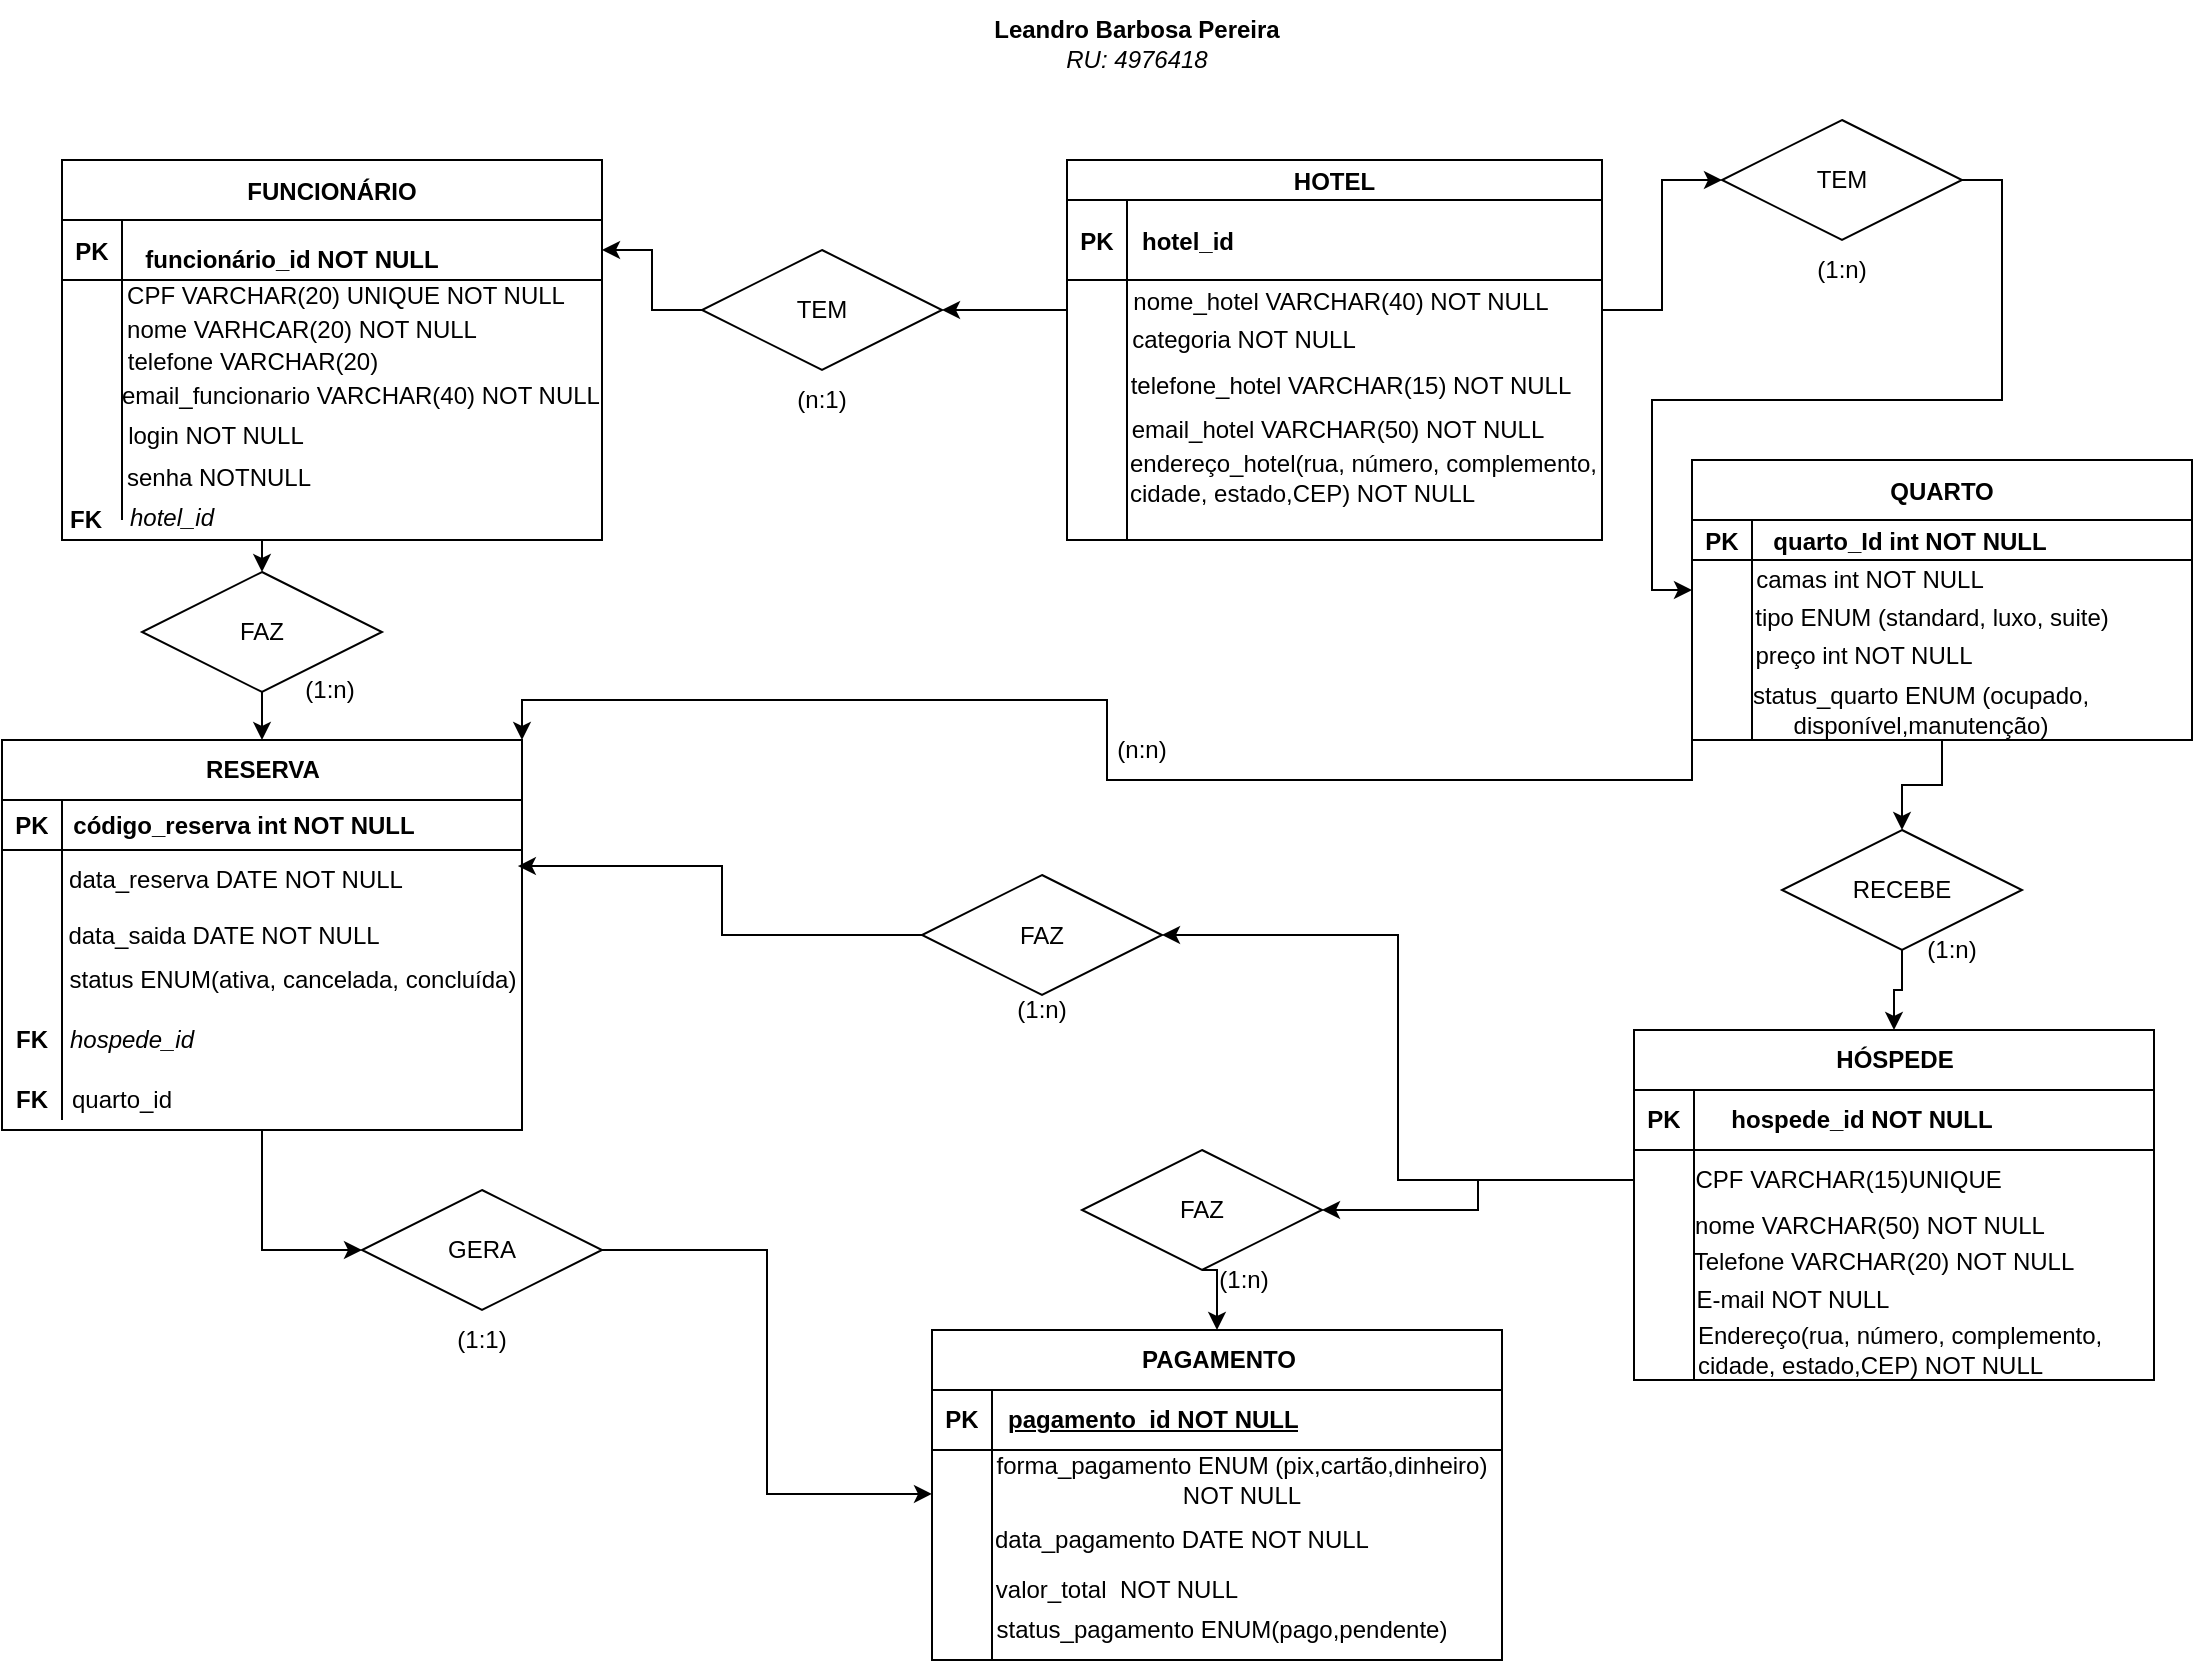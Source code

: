 <mxfile version="26.1.0">
  <diagram id="R2lEEEUBdFMjLlhIrx00" name="Page-1">
    <mxGraphModel dx="2509" dy="908" grid="1" gridSize="10" guides="1" tooltips="1" connect="1" arrows="1" fold="1" page="1" pageScale="1" pageWidth="850" pageHeight="1100" math="0" shadow="0" extFonts="Permanent Marker^https://fonts.googleapis.com/css?family=Permanent+Marker">
      <root>
        <mxCell id="0" />
        <mxCell id="1" parent="0" />
        <mxCell id="C-vyLk0tnHw3VtMMgP7b-2" value="HOTEL" style="shape=table;startSize=20;container=1;collapsible=1;childLayout=tableLayout;fixedRows=1;rowLines=0;fontStyle=1;align=center;resizeLast=1;" parent="1" vertex="1">
          <mxGeometry x="222.5" y="210" width="267.5" height="190" as="geometry" />
        </mxCell>
        <mxCell id="C-vyLk0tnHw3VtMMgP7b-3" value="" style="shape=partialRectangle;collapsible=0;dropTarget=0;pointerEvents=0;fillColor=none;points=[[0,0.5],[1,0.5]];portConstraint=eastwest;top=0;left=0;right=0;bottom=1;" parent="C-vyLk0tnHw3VtMMgP7b-2" vertex="1">
          <mxGeometry y="20" width="267.5" height="40" as="geometry" />
        </mxCell>
        <mxCell id="C-vyLk0tnHw3VtMMgP7b-4" value="PK" style="shape=partialRectangle;overflow=hidden;connectable=0;fillColor=none;top=0;left=0;bottom=0;right=0;fontStyle=1;" parent="C-vyLk0tnHw3VtMMgP7b-3" vertex="1">
          <mxGeometry width="30" height="40" as="geometry">
            <mxRectangle width="30" height="40" as="alternateBounds" />
          </mxGeometry>
        </mxCell>
        <mxCell id="C-vyLk0tnHw3VtMMgP7b-5" value="" style="shape=partialRectangle;overflow=hidden;connectable=0;fillColor=none;top=0;left=0;bottom=0;right=0;align=left;spacingLeft=6;fontStyle=5;" parent="C-vyLk0tnHw3VtMMgP7b-3" vertex="1">
          <mxGeometry x="30" width="237.5" height="40" as="geometry">
            <mxRectangle width="237.5" height="40" as="alternateBounds" />
          </mxGeometry>
        </mxCell>
        <mxCell id="C-vyLk0tnHw3VtMMgP7b-6" value="" style="shape=partialRectangle;collapsible=0;dropTarget=0;pointerEvents=0;fillColor=none;points=[[0,0.5],[1,0.5]];portConstraint=eastwest;top=0;left=0;right=0;bottom=0;" parent="C-vyLk0tnHw3VtMMgP7b-2" vertex="1">
          <mxGeometry y="60" width="267.5" height="30" as="geometry" />
        </mxCell>
        <mxCell id="C-vyLk0tnHw3VtMMgP7b-7" value="" style="shape=partialRectangle;overflow=hidden;connectable=0;fillColor=none;top=0;left=0;bottom=0;right=0;" parent="C-vyLk0tnHw3VtMMgP7b-6" vertex="1">
          <mxGeometry width="30" height="30" as="geometry">
            <mxRectangle width="30" height="30" as="alternateBounds" />
          </mxGeometry>
        </mxCell>
        <mxCell id="C-vyLk0tnHw3VtMMgP7b-8" value="" style="shape=partialRectangle;overflow=hidden;connectable=0;fillColor=none;top=0;left=0;bottom=0;right=0;align=left;spacingLeft=6;" parent="C-vyLk0tnHw3VtMMgP7b-6" vertex="1">
          <mxGeometry x="30" width="237.5" height="30" as="geometry">
            <mxRectangle width="237.5" height="30" as="alternateBounds" />
          </mxGeometry>
        </mxCell>
        <mxCell id="C-vyLk0tnHw3VtMMgP7b-9" value="" style="shape=partialRectangle;collapsible=0;dropTarget=0;pointerEvents=0;fillColor=none;points=[[0,0.5],[1,0.5]];portConstraint=eastwest;top=0;left=0;right=0;bottom=0;" parent="C-vyLk0tnHw3VtMMgP7b-2" vertex="1">
          <mxGeometry y="90" width="267.5" height="100" as="geometry" />
        </mxCell>
        <mxCell id="C-vyLk0tnHw3VtMMgP7b-10" value="" style="shape=partialRectangle;overflow=hidden;connectable=0;fillColor=none;top=0;left=0;bottom=0;right=0;" parent="C-vyLk0tnHw3VtMMgP7b-9" vertex="1">
          <mxGeometry width="30" height="100" as="geometry">
            <mxRectangle width="30" height="100" as="alternateBounds" />
          </mxGeometry>
        </mxCell>
        <mxCell id="C-vyLk0tnHw3VtMMgP7b-11" value="" style="shape=partialRectangle;overflow=hidden;connectable=0;fillColor=none;top=0;left=0;bottom=0;right=0;align=left;spacingLeft=6;" parent="C-vyLk0tnHw3VtMMgP7b-9" vertex="1">
          <mxGeometry x="30" width="237.5" height="100" as="geometry">
            <mxRectangle width="237.5" height="100" as="alternateBounds" />
          </mxGeometry>
        </mxCell>
        <mxCell id="K_xDLUjDOKA_Owfu2gJ1-119" style="edgeStyle=orthogonalEdgeStyle;rounded=0;orthogonalLoop=1;jettySize=auto;html=1;exitX=0.5;exitY=1;exitDx=0;exitDy=0;entryX=0.5;entryY=0;entryDx=0;entryDy=0;" edge="1" parent="1" source="C-vyLk0tnHw3VtMMgP7b-13" target="K_xDLUjDOKA_Owfu2gJ1-40">
          <mxGeometry relative="1" as="geometry" />
        </mxCell>
        <mxCell id="K_xDLUjDOKA_Owfu2gJ1-123" style="edgeStyle=orthogonalEdgeStyle;rounded=0;orthogonalLoop=1;jettySize=auto;html=1;exitX=0;exitY=1;exitDx=0;exitDy=0;entryX=1;entryY=0;entryDx=0;entryDy=0;" edge="1" parent="1" source="C-vyLk0tnHw3VtMMgP7b-13" target="K_xDLUjDOKA_Owfu2gJ1-4">
          <mxGeometry relative="1" as="geometry" />
        </mxCell>
        <mxCell id="C-vyLk0tnHw3VtMMgP7b-13" value="QUARTO" style="shape=table;startSize=30;container=1;collapsible=1;childLayout=tableLayout;fixedRows=1;rowLines=0;fontStyle=1;align=center;resizeLast=1;" parent="1" vertex="1">
          <mxGeometry x="535" y="360" width="250" height="140" as="geometry" />
        </mxCell>
        <mxCell id="C-vyLk0tnHw3VtMMgP7b-14" value="" style="shape=partialRectangle;collapsible=0;dropTarget=0;pointerEvents=0;fillColor=none;points=[[0,0.5],[1,0.5]];portConstraint=eastwest;top=0;left=0;right=0;bottom=1;" parent="C-vyLk0tnHw3VtMMgP7b-13" vertex="1">
          <mxGeometry y="30" width="250" height="20" as="geometry" />
        </mxCell>
        <mxCell id="C-vyLk0tnHw3VtMMgP7b-15" value="PK" style="shape=partialRectangle;overflow=hidden;connectable=0;fillColor=none;top=0;left=0;bottom=0;right=0;fontStyle=1;" parent="C-vyLk0tnHw3VtMMgP7b-14" vertex="1">
          <mxGeometry width="30.0" height="20" as="geometry">
            <mxRectangle width="30.0" height="20" as="alternateBounds" />
          </mxGeometry>
        </mxCell>
        <mxCell id="C-vyLk0tnHw3VtMMgP7b-16" value="" style="shape=partialRectangle;overflow=hidden;connectable=0;fillColor=none;top=0;left=0;bottom=0;right=0;align=left;spacingLeft=6;fontStyle=5;" parent="C-vyLk0tnHw3VtMMgP7b-14" vertex="1">
          <mxGeometry x="30.0" width="220.0" height="20" as="geometry">
            <mxRectangle width="220.0" height="20" as="alternateBounds" />
          </mxGeometry>
        </mxCell>
        <mxCell id="C-vyLk0tnHw3VtMMgP7b-17" value="" style="shape=partialRectangle;collapsible=0;dropTarget=0;pointerEvents=0;fillColor=none;points=[[0,0.5],[1,0.5]];portConstraint=eastwest;top=0;left=0;right=0;bottom=0;" parent="C-vyLk0tnHw3VtMMgP7b-13" vertex="1">
          <mxGeometry y="50" width="250" height="30" as="geometry" />
        </mxCell>
        <mxCell id="C-vyLk0tnHw3VtMMgP7b-18" value="" style="shape=partialRectangle;overflow=hidden;connectable=0;fillColor=none;top=0;left=0;bottom=0;right=0;" parent="C-vyLk0tnHw3VtMMgP7b-17" vertex="1">
          <mxGeometry width="30.0" height="30" as="geometry">
            <mxRectangle width="30.0" height="30" as="alternateBounds" />
          </mxGeometry>
        </mxCell>
        <mxCell id="C-vyLk0tnHw3VtMMgP7b-19" value="" style="shape=partialRectangle;overflow=hidden;connectable=0;fillColor=none;top=0;left=0;bottom=0;right=0;align=left;spacingLeft=6;" parent="C-vyLk0tnHw3VtMMgP7b-17" vertex="1">
          <mxGeometry x="30.0" width="220.0" height="30" as="geometry">
            <mxRectangle width="220.0" height="30" as="alternateBounds" />
          </mxGeometry>
        </mxCell>
        <mxCell id="C-vyLk0tnHw3VtMMgP7b-20" value="" style="shape=partialRectangle;collapsible=0;dropTarget=0;pointerEvents=0;fillColor=none;points=[[0,0.5],[1,0.5]];portConstraint=eastwest;top=0;left=0;right=0;bottom=0;" parent="C-vyLk0tnHw3VtMMgP7b-13" vertex="1">
          <mxGeometry y="80" width="250" height="60" as="geometry" />
        </mxCell>
        <mxCell id="C-vyLk0tnHw3VtMMgP7b-21" value="" style="shape=partialRectangle;overflow=hidden;connectable=0;fillColor=none;top=0;left=0;bottom=0;right=0;" parent="C-vyLk0tnHw3VtMMgP7b-20" vertex="1">
          <mxGeometry width="30.0" height="60" as="geometry">
            <mxRectangle width="30.0" height="60" as="alternateBounds" />
          </mxGeometry>
        </mxCell>
        <mxCell id="C-vyLk0tnHw3VtMMgP7b-22" value="" style="shape=partialRectangle;overflow=hidden;connectable=0;fillColor=none;top=0;left=0;bottom=0;right=0;align=left;spacingLeft=6;" parent="C-vyLk0tnHw3VtMMgP7b-20" vertex="1">
          <mxGeometry x="30.0" width="220.0" height="60" as="geometry">
            <mxRectangle width="220.0" height="60" as="alternateBounds" />
          </mxGeometry>
        </mxCell>
        <mxCell id="K_xDLUjDOKA_Owfu2gJ1-19" style="edgeStyle=orthogonalEdgeStyle;rounded=0;orthogonalLoop=1;jettySize=auto;html=1;exitX=0.5;exitY=1;exitDx=0;exitDy=0;entryX=0.5;entryY=0;entryDx=0;entryDy=0;" edge="1" parent="1" source="K_xDLUjDOKA_Owfu2gJ1-21" target="K_xDLUjDOKA_Owfu2gJ1-4">
          <mxGeometry relative="1" as="geometry" />
        </mxCell>
        <mxCell id="C-vyLk0tnHw3VtMMgP7b-23" value="FUNCIONÁRIO" style="shape=table;startSize=30;container=1;collapsible=1;childLayout=tableLayout;fixedRows=1;rowLines=0;fontStyle=1;align=center;resizeLast=1;" parent="1" vertex="1">
          <mxGeometry x="-280" y="210" width="270" height="190" as="geometry" />
        </mxCell>
        <mxCell id="C-vyLk0tnHw3VtMMgP7b-24" value="" style="shape=partialRectangle;collapsible=0;dropTarget=0;pointerEvents=0;fillColor=none;points=[[0,0.5],[1,0.5]];portConstraint=eastwest;top=0;left=0;right=0;bottom=1;" parent="C-vyLk0tnHw3VtMMgP7b-23" vertex="1">
          <mxGeometry y="30" width="270" height="30" as="geometry" />
        </mxCell>
        <mxCell id="C-vyLk0tnHw3VtMMgP7b-25" value="PK" style="shape=partialRectangle;overflow=hidden;connectable=0;fillColor=none;top=0;left=0;bottom=0;right=0;fontStyle=1;" parent="C-vyLk0tnHw3VtMMgP7b-24" vertex="1">
          <mxGeometry width="30" height="30" as="geometry">
            <mxRectangle width="30" height="30" as="alternateBounds" />
          </mxGeometry>
        </mxCell>
        <mxCell id="C-vyLk0tnHw3VtMMgP7b-26" value="" style="shape=partialRectangle;overflow=hidden;connectable=0;fillColor=none;top=0;left=0;bottom=0;right=0;align=left;spacingLeft=6;fontStyle=5;" parent="C-vyLk0tnHw3VtMMgP7b-24" vertex="1">
          <mxGeometry x="30" width="240" height="30" as="geometry">
            <mxRectangle width="240" height="30" as="alternateBounds" />
          </mxGeometry>
        </mxCell>
        <mxCell id="C-vyLk0tnHw3VtMMgP7b-27" value="" style="shape=partialRectangle;collapsible=0;dropTarget=0;pointerEvents=0;fillColor=none;points=[[0,0.5],[1,0.5]];portConstraint=eastwest;top=0;left=0;right=0;bottom=0;" parent="C-vyLk0tnHw3VtMMgP7b-23" vertex="1">
          <mxGeometry y="60" width="270" height="120" as="geometry" />
        </mxCell>
        <mxCell id="C-vyLk0tnHw3VtMMgP7b-28" value="" style="shape=partialRectangle;overflow=hidden;connectable=0;fillColor=none;top=0;left=0;bottom=0;right=0;" parent="C-vyLk0tnHw3VtMMgP7b-27" vertex="1">
          <mxGeometry width="30" height="120" as="geometry">
            <mxRectangle width="30" height="120" as="alternateBounds" />
          </mxGeometry>
        </mxCell>
        <mxCell id="C-vyLk0tnHw3VtMMgP7b-29" value="" style="shape=partialRectangle;overflow=hidden;connectable=0;fillColor=none;top=0;left=0;bottom=0;right=0;align=left;spacingLeft=6;" parent="C-vyLk0tnHw3VtMMgP7b-27" vertex="1">
          <mxGeometry x="30" width="240" height="120" as="geometry">
            <mxRectangle width="240" height="120" as="alternateBounds" />
          </mxGeometry>
        </mxCell>
        <mxCell id="K_xDLUjDOKA_Owfu2gJ1-3" value="&lt;div&gt;&lt;/div&gt;" style="text;strokeColor=none;fillColor=none;html=1;fontSize=24;fontStyle=1;verticalAlign=middle;align=center;" vertex="1" parent="1">
          <mxGeometry x="-145" y="320" width="100" height="40" as="geometry" />
        </mxCell>
        <mxCell id="K_xDLUjDOKA_Owfu2gJ1-104" style="edgeStyle=orthogonalEdgeStyle;rounded=0;orthogonalLoop=1;jettySize=auto;html=1;exitX=0.5;exitY=1;exitDx=0;exitDy=0;entryX=0;entryY=0.5;entryDx=0;entryDy=0;" edge="1" parent="1" source="K_xDLUjDOKA_Owfu2gJ1-4" target="K_xDLUjDOKA_Owfu2gJ1-59">
          <mxGeometry relative="1" as="geometry" />
        </mxCell>
        <mxCell id="K_xDLUjDOKA_Owfu2gJ1-4" value="RESERVA" style="shape=table;startSize=30;container=1;collapsible=1;childLayout=tableLayout;fixedRows=1;rowLines=0;fontStyle=1;align=center;resizeLast=1;html=1;" vertex="1" parent="1">
          <mxGeometry x="-310" y="500" width="260" height="195" as="geometry">
            <mxRectangle x="-295" y="470" width="100" height="30" as="alternateBounds" />
          </mxGeometry>
        </mxCell>
        <mxCell id="K_xDLUjDOKA_Owfu2gJ1-5" value="" style="shape=tableRow;horizontal=0;startSize=0;swimlaneHead=0;swimlaneBody=0;fillColor=none;collapsible=0;dropTarget=0;points=[[0,0.5],[1,0.5]];portConstraint=eastwest;top=0;left=0;right=0;bottom=1;" vertex="1" parent="K_xDLUjDOKA_Owfu2gJ1-4">
          <mxGeometry y="30" width="260" height="25" as="geometry" />
        </mxCell>
        <mxCell id="K_xDLUjDOKA_Owfu2gJ1-6" value="PK" style="shape=partialRectangle;connectable=0;fillColor=none;top=0;left=0;bottom=0;right=0;fontStyle=1;overflow=hidden;whiteSpace=wrap;html=1;" vertex="1" parent="K_xDLUjDOKA_Owfu2gJ1-5">
          <mxGeometry width="30" height="25" as="geometry">
            <mxRectangle width="30" height="25" as="alternateBounds" />
          </mxGeometry>
        </mxCell>
        <mxCell id="K_xDLUjDOKA_Owfu2gJ1-7" value="" style="shape=partialRectangle;connectable=0;fillColor=none;top=0;left=0;bottom=0;right=0;align=left;spacingLeft=6;fontStyle=5;overflow=hidden;whiteSpace=wrap;html=1;" vertex="1" parent="K_xDLUjDOKA_Owfu2gJ1-5">
          <mxGeometry x="30" width="230" height="25" as="geometry">
            <mxRectangle width="230" height="25" as="alternateBounds" />
          </mxGeometry>
        </mxCell>
        <mxCell id="K_xDLUjDOKA_Owfu2gJ1-8" value="" style="shape=tableRow;horizontal=0;startSize=0;swimlaneHead=0;swimlaneBody=0;fillColor=none;collapsible=0;dropTarget=0;points=[[0,0.5],[1,0.5]];portConstraint=eastwest;top=0;left=0;right=0;bottom=0;" vertex="1" parent="K_xDLUjDOKA_Owfu2gJ1-4">
          <mxGeometry y="55" width="260" height="30" as="geometry" />
        </mxCell>
        <mxCell id="K_xDLUjDOKA_Owfu2gJ1-9" value="" style="shape=partialRectangle;connectable=0;fillColor=none;top=0;left=0;bottom=0;right=0;editable=1;overflow=hidden;whiteSpace=wrap;html=1;" vertex="1" parent="K_xDLUjDOKA_Owfu2gJ1-8">
          <mxGeometry width="30" height="30" as="geometry">
            <mxRectangle width="30" height="30" as="alternateBounds" />
          </mxGeometry>
        </mxCell>
        <mxCell id="K_xDLUjDOKA_Owfu2gJ1-10" value="" style="shape=partialRectangle;connectable=0;fillColor=none;top=0;left=0;bottom=0;right=0;align=left;spacingLeft=6;overflow=hidden;whiteSpace=wrap;html=1;" vertex="1" parent="K_xDLUjDOKA_Owfu2gJ1-8">
          <mxGeometry x="30" width="230" height="30" as="geometry">
            <mxRectangle width="230" height="30" as="alternateBounds" />
          </mxGeometry>
        </mxCell>
        <mxCell id="K_xDLUjDOKA_Owfu2gJ1-11" value="" style="shape=tableRow;horizontal=0;startSize=0;swimlaneHead=0;swimlaneBody=0;fillColor=none;collapsible=0;dropTarget=0;points=[[0,0.5],[1,0.5]];portConstraint=eastwest;top=0;left=0;right=0;bottom=0;" vertex="1" parent="K_xDLUjDOKA_Owfu2gJ1-4">
          <mxGeometry y="85" width="260" height="30" as="geometry" />
        </mxCell>
        <mxCell id="K_xDLUjDOKA_Owfu2gJ1-12" value="" style="shape=partialRectangle;connectable=0;fillColor=none;top=0;left=0;bottom=0;right=0;editable=1;overflow=hidden;whiteSpace=wrap;html=1;" vertex="1" parent="K_xDLUjDOKA_Owfu2gJ1-11">
          <mxGeometry width="30" height="30" as="geometry">
            <mxRectangle width="30" height="30" as="alternateBounds" />
          </mxGeometry>
        </mxCell>
        <mxCell id="K_xDLUjDOKA_Owfu2gJ1-13" value="" style="shape=partialRectangle;connectable=0;fillColor=none;top=0;left=0;bottom=0;right=0;align=left;spacingLeft=6;overflow=hidden;whiteSpace=wrap;html=1;" vertex="1" parent="K_xDLUjDOKA_Owfu2gJ1-11">
          <mxGeometry x="30" width="230" height="30" as="geometry">
            <mxRectangle width="230" height="30" as="alternateBounds" />
          </mxGeometry>
        </mxCell>
        <mxCell id="K_xDLUjDOKA_Owfu2gJ1-14" value="" style="shape=tableRow;horizontal=0;startSize=0;swimlaneHead=0;swimlaneBody=0;fillColor=none;collapsible=0;dropTarget=0;points=[[0,0.5],[1,0.5]];portConstraint=eastwest;top=0;left=0;right=0;bottom=0;" vertex="1" parent="K_xDLUjDOKA_Owfu2gJ1-4">
          <mxGeometry y="115" width="260" height="55" as="geometry" />
        </mxCell>
        <mxCell id="K_xDLUjDOKA_Owfu2gJ1-15" value="" style="shape=partialRectangle;connectable=0;fillColor=none;top=0;left=0;bottom=0;right=0;editable=1;overflow=hidden;whiteSpace=wrap;html=1;" vertex="1" parent="K_xDLUjDOKA_Owfu2gJ1-14">
          <mxGeometry width="30" height="55" as="geometry">
            <mxRectangle width="30" height="55" as="alternateBounds" />
          </mxGeometry>
        </mxCell>
        <mxCell id="K_xDLUjDOKA_Owfu2gJ1-16" value="" style="shape=partialRectangle;connectable=0;fillColor=none;top=0;left=0;bottom=0;right=0;align=left;spacingLeft=6;overflow=hidden;whiteSpace=wrap;html=1;" vertex="1" parent="K_xDLUjDOKA_Owfu2gJ1-14">
          <mxGeometry x="30" width="230" height="55" as="geometry">
            <mxRectangle width="230" height="55" as="alternateBounds" />
          </mxGeometry>
        </mxCell>
        <mxCell id="K_xDLUjDOKA_Owfu2gJ1-95" value="" style="shape=tableRow;horizontal=0;startSize=0;swimlaneHead=0;swimlaneBody=0;fillColor=none;collapsible=0;dropTarget=0;points=[[0,0.5],[1,0.5]];portConstraint=eastwest;top=0;left=0;right=0;bottom=0;" vertex="1" parent="K_xDLUjDOKA_Owfu2gJ1-4">
          <mxGeometry y="170" width="260" height="20" as="geometry" />
        </mxCell>
        <mxCell id="K_xDLUjDOKA_Owfu2gJ1-96" value="&lt;b&gt;FK&lt;/b&gt;" style="shape=partialRectangle;connectable=0;fillColor=none;top=0;left=0;bottom=0;right=0;fontStyle=0;overflow=hidden;whiteSpace=wrap;html=1;" vertex="1" parent="K_xDLUjDOKA_Owfu2gJ1-95">
          <mxGeometry width="30" height="20" as="geometry">
            <mxRectangle width="30" height="20" as="alternateBounds" />
          </mxGeometry>
        </mxCell>
        <mxCell id="K_xDLUjDOKA_Owfu2gJ1-97" value="" style="shape=partialRectangle;connectable=0;fillColor=none;top=0;left=0;bottom=0;right=0;align=left;spacingLeft=6;fontStyle=2;overflow=hidden;whiteSpace=wrap;html=1;" vertex="1" parent="K_xDLUjDOKA_Owfu2gJ1-95">
          <mxGeometry x="30" width="230" height="20" as="geometry">
            <mxRectangle width="230" height="20" as="alternateBounds" />
          </mxGeometry>
        </mxCell>
        <mxCell id="K_xDLUjDOKA_Owfu2gJ1-114" style="edgeStyle=orthogonalEdgeStyle;rounded=0;orthogonalLoop=1;jettySize=auto;html=1;exitX=0;exitY=0.5;exitDx=0;exitDy=0;entryX=1;entryY=0.5;entryDx=0;entryDy=0;" edge="1" parent="1" source="K_xDLUjDOKA_Owfu2gJ1-18" target="C-vyLk0tnHw3VtMMgP7b-24">
          <mxGeometry relative="1" as="geometry" />
        </mxCell>
        <mxCell id="K_xDLUjDOKA_Owfu2gJ1-18" value="TEM" style="shape=rhombus;perimeter=rhombusPerimeter;whiteSpace=wrap;html=1;align=center;" vertex="1" parent="1">
          <mxGeometry x="40" y="255" width="120" height="60" as="geometry" />
        </mxCell>
        <mxCell id="K_xDLUjDOKA_Owfu2gJ1-22" value="" style="edgeStyle=orthogonalEdgeStyle;rounded=0;orthogonalLoop=1;jettySize=auto;html=1;exitX=0.5;exitY=1;exitDx=0;exitDy=0;entryX=0.5;entryY=0;entryDx=0;entryDy=0;" edge="1" parent="1" source="C-vyLk0tnHw3VtMMgP7b-23" target="K_xDLUjDOKA_Owfu2gJ1-21">
          <mxGeometry relative="1" as="geometry">
            <mxPoint x="-165" y="230" as="sourcePoint" />
            <mxPoint x="-95" y="350" as="targetPoint" />
          </mxGeometry>
        </mxCell>
        <mxCell id="K_xDLUjDOKA_Owfu2gJ1-21" value="FAZ" style="shape=rhombus;perimeter=rhombusPerimeter;whiteSpace=wrap;html=1;align=center;" vertex="1" parent="1">
          <mxGeometry x="-240" y="416" width="120" height="60" as="geometry" />
        </mxCell>
        <mxCell id="K_xDLUjDOKA_Owfu2gJ1-112" style="edgeStyle=orthogonalEdgeStyle;rounded=0;orthogonalLoop=1;jettySize=auto;html=1;exitX=1;exitY=0.5;exitDx=0;exitDy=0;entryX=0;entryY=0.5;entryDx=0;entryDy=0;" edge="1" parent="1" source="K_xDLUjDOKA_Owfu2gJ1-24" target="C-vyLk0tnHw3VtMMgP7b-17">
          <mxGeometry relative="1" as="geometry" />
        </mxCell>
        <mxCell id="K_xDLUjDOKA_Owfu2gJ1-24" value="TEM" style="shape=rhombus;perimeter=rhombusPerimeter;whiteSpace=wrap;html=1;align=center;" vertex="1" parent="1">
          <mxGeometry x="550" y="190" width="120" height="60" as="geometry" />
        </mxCell>
        <mxCell id="K_xDLUjDOKA_Owfu2gJ1-25" value="HÓSPEDE" style="shape=table;startSize=30;container=1;collapsible=1;childLayout=tableLayout;fixedRows=1;rowLines=0;fontStyle=1;align=center;resizeLast=1;html=1;" vertex="1" parent="1">
          <mxGeometry x="506" y="645" width="260" height="175" as="geometry" />
        </mxCell>
        <mxCell id="K_xDLUjDOKA_Owfu2gJ1-26" value="" style="shape=tableRow;horizontal=0;startSize=0;swimlaneHead=0;swimlaneBody=0;fillColor=none;collapsible=0;dropTarget=0;points=[[0,0.5],[1,0.5]];portConstraint=eastwest;top=0;left=0;right=0;bottom=1;" vertex="1" parent="K_xDLUjDOKA_Owfu2gJ1-25">
          <mxGeometry y="30" width="260" height="30" as="geometry" />
        </mxCell>
        <mxCell id="K_xDLUjDOKA_Owfu2gJ1-27" value="PK" style="shape=partialRectangle;connectable=0;fillColor=none;top=0;left=0;bottom=0;right=0;fontStyle=1;overflow=hidden;whiteSpace=wrap;html=1;" vertex="1" parent="K_xDLUjDOKA_Owfu2gJ1-26">
          <mxGeometry width="30" height="30" as="geometry">
            <mxRectangle width="30" height="30" as="alternateBounds" />
          </mxGeometry>
        </mxCell>
        <mxCell id="K_xDLUjDOKA_Owfu2gJ1-28" value="" style="shape=partialRectangle;connectable=0;fillColor=none;top=0;left=0;bottom=0;right=0;align=left;spacingLeft=6;fontStyle=5;overflow=hidden;whiteSpace=wrap;html=1;" vertex="1" parent="K_xDLUjDOKA_Owfu2gJ1-26">
          <mxGeometry x="30" width="230" height="30" as="geometry">
            <mxRectangle width="230" height="30" as="alternateBounds" />
          </mxGeometry>
        </mxCell>
        <mxCell id="K_xDLUjDOKA_Owfu2gJ1-29" value="" style="shape=tableRow;horizontal=0;startSize=0;swimlaneHead=0;swimlaneBody=0;fillColor=none;collapsible=0;dropTarget=0;points=[[0,0.5],[1,0.5]];portConstraint=eastwest;top=0;left=0;right=0;bottom=0;" vertex="1" parent="K_xDLUjDOKA_Owfu2gJ1-25">
          <mxGeometry y="60" width="260" height="30" as="geometry" />
        </mxCell>
        <mxCell id="K_xDLUjDOKA_Owfu2gJ1-30" value="" style="shape=partialRectangle;connectable=0;fillColor=none;top=0;left=0;bottom=0;right=0;editable=1;overflow=hidden;whiteSpace=wrap;html=1;" vertex="1" parent="K_xDLUjDOKA_Owfu2gJ1-29">
          <mxGeometry width="30" height="30" as="geometry">
            <mxRectangle width="30" height="30" as="alternateBounds" />
          </mxGeometry>
        </mxCell>
        <mxCell id="K_xDLUjDOKA_Owfu2gJ1-31" value="" style="shape=partialRectangle;connectable=0;fillColor=none;top=0;left=0;bottom=0;right=0;align=left;spacingLeft=6;overflow=hidden;whiteSpace=wrap;html=1;" vertex="1" parent="K_xDLUjDOKA_Owfu2gJ1-29">
          <mxGeometry x="30" width="230" height="30" as="geometry">
            <mxRectangle width="230" height="30" as="alternateBounds" />
          </mxGeometry>
        </mxCell>
        <mxCell id="K_xDLUjDOKA_Owfu2gJ1-32" value="" style="shape=tableRow;horizontal=0;startSize=0;swimlaneHead=0;swimlaneBody=0;fillColor=none;collapsible=0;dropTarget=0;points=[[0,0.5],[1,0.5]];portConstraint=eastwest;top=0;left=0;right=0;bottom=0;" vertex="1" parent="K_xDLUjDOKA_Owfu2gJ1-25">
          <mxGeometry y="90" width="260" height="30" as="geometry" />
        </mxCell>
        <mxCell id="K_xDLUjDOKA_Owfu2gJ1-33" value="" style="shape=partialRectangle;connectable=0;fillColor=none;top=0;left=0;bottom=0;right=0;editable=1;overflow=hidden;whiteSpace=wrap;html=1;" vertex="1" parent="K_xDLUjDOKA_Owfu2gJ1-32">
          <mxGeometry width="30" height="30" as="geometry">
            <mxRectangle width="30" height="30" as="alternateBounds" />
          </mxGeometry>
        </mxCell>
        <mxCell id="K_xDLUjDOKA_Owfu2gJ1-34" value="" style="shape=partialRectangle;connectable=0;fillColor=none;top=0;left=0;bottom=0;right=0;align=left;spacingLeft=6;overflow=hidden;whiteSpace=wrap;html=1;" vertex="1" parent="K_xDLUjDOKA_Owfu2gJ1-32">
          <mxGeometry x="30" width="230" height="30" as="geometry">
            <mxRectangle width="230" height="30" as="alternateBounds" />
          </mxGeometry>
        </mxCell>
        <mxCell id="K_xDLUjDOKA_Owfu2gJ1-35" value="" style="shape=tableRow;horizontal=0;startSize=0;swimlaneHead=0;swimlaneBody=0;fillColor=none;collapsible=0;dropTarget=0;points=[[0,0.5],[1,0.5]];portConstraint=eastwest;top=0;left=0;right=0;bottom=0;" vertex="1" parent="K_xDLUjDOKA_Owfu2gJ1-25">
          <mxGeometry y="120" width="260" height="55" as="geometry" />
        </mxCell>
        <mxCell id="K_xDLUjDOKA_Owfu2gJ1-36" value="" style="shape=partialRectangle;connectable=0;fillColor=none;top=0;left=0;bottom=0;right=0;editable=1;overflow=hidden;whiteSpace=wrap;html=1;" vertex="1" parent="K_xDLUjDOKA_Owfu2gJ1-35">
          <mxGeometry width="30" height="55" as="geometry">
            <mxRectangle width="30" height="55" as="alternateBounds" />
          </mxGeometry>
        </mxCell>
        <mxCell id="K_xDLUjDOKA_Owfu2gJ1-37" value="" style="shape=partialRectangle;connectable=0;fillColor=none;top=0;left=0;bottom=0;right=0;align=left;spacingLeft=6;overflow=hidden;whiteSpace=wrap;html=1;" vertex="1" parent="K_xDLUjDOKA_Owfu2gJ1-35">
          <mxGeometry x="30" width="230" height="55" as="geometry">
            <mxRectangle width="230" height="55" as="alternateBounds" />
          </mxGeometry>
        </mxCell>
        <mxCell id="K_xDLUjDOKA_Owfu2gJ1-118" style="edgeStyle=orthogonalEdgeStyle;rounded=0;orthogonalLoop=1;jettySize=auto;html=1;exitX=0.5;exitY=1;exitDx=0;exitDy=0;entryX=0.5;entryY=0;entryDx=0;entryDy=0;" edge="1" parent="1" source="K_xDLUjDOKA_Owfu2gJ1-40" target="K_xDLUjDOKA_Owfu2gJ1-25">
          <mxGeometry relative="1" as="geometry" />
        </mxCell>
        <mxCell id="K_xDLUjDOKA_Owfu2gJ1-40" value="RECEBE" style="shape=rhombus;perimeter=rhombusPerimeter;whiteSpace=wrap;html=1;align=center;" vertex="1" parent="1">
          <mxGeometry x="580" y="545" width="120" height="60" as="geometry" />
        </mxCell>
        <mxCell id="K_xDLUjDOKA_Owfu2gJ1-41" value="PAGAMENTO" style="shape=table;startSize=30;container=1;collapsible=1;childLayout=tableLayout;fixedRows=1;rowLines=0;fontStyle=1;align=center;resizeLast=1;html=1;" vertex="1" parent="1">
          <mxGeometry x="155" y="795" width="285" height="165.0" as="geometry" />
        </mxCell>
        <mxCell id="K_xDLUjDOKA_Owfu2gJ1-42" value="" style="shape=tableRow;horizontal=0;startSize=0;swimlaneHead=0;swimlaneBody=0;fillColor=none;collapsible=0;dropTarget=0;points=[[0,0.5],[1,0.5]];portConstraint=eastwest;top=0;left=0;right=0;bottom=1;" vertex="1" parent="K_xDLUjDOKA_Owfu2gJ1-41">
          <mxGeometry y="30" width="285" height="30" as="geometry" />
        </mxCell>
        <mxCell id="K_xDLUjDOKA_Owfu2gJ1-43" value="PK" style="shape=partialRectangle;connectable=0;fillColor=none;top=0;left=0;bottom=0;right=0;fontStyle=1;overflow=hidden;whiteSpace=wrap;html=1;" vertex="1" parent="K_xDLUjDOKA_Owfu2gJ1-42">
          <mxGeometry width="30" height="30" as="geometry">
            <mxRectangle width="30" height="30" as="alternateBounds" />
          </mxGeometry>
        </mxCell>
        <mxCell id="K_xDLUjDOKA_Owfu2gJ1-44" value="pagamento_id NOT NULL" style="shape=partialRectangle;connectable=0;fillColor=none;top=0;left=0;bottom=0;right=0;align=left;spacingLeft=6;fontStyle=5;overflow=hidden;whiteSpace=wrap;html=1;" vertex="1" parent="K_xDLUjDOKA_Owfu2gJ1-42">
          <mxGeometry x="30" width="255" height="30" as="geometry">
            <mxRectangle width="255" height="30" as="alternateBounds" />
          </mxGeometry>
        </mxCell>
        <mxCell id="K_xDLUjDOKA_Owfu2gJ1-45" value="" style="shape=tableRow;horizontal=0;startSize=0;swimlaneHead=0;swimlaneBody=0;fillColor=none;collapsible=0;dropTarget=0;points=[[0,0.5],[1,0.5]];portConstraint=eastwest;top=0;left=0;right=0;bottom=0;" vertex="1" parent="K_xDLUjDOKA_Owfu2gJ1-41">
          <mxGeometry y="60" width="285" height="30" as="geometry" />
        </mxCell>
        <mxCell id="K_xDLUjDOKA_Owfu2gJ1-46" value="" style="shape=partialRectangle;connectable=0;fillColor=none;top=0;left=0;bottom=0;right=0;editable=1;overflow=hidden;whiteSpace=wrap;html=1;" vertex="1" parent="K_xDLUjDOKA_Owfu2gJ1-45">
          <mxGeometry width="30" height="30" as="geometry">
            <mxRectangle width="30" height="30" as="alternateBounds" />
          </mxGeometry>
        </mxCell>
        <mxCell id="K_xDLUjDOKA_Owfu2gJ1-47" value="" style="shape=partialRectangle;connectable=0;fillColor=none;top=0;left=0;bottom=0;right=0;align=left;spacingLeft=6;overflow=hidden;whiteSpace=wrap;html=1;" vertex="1" parent="K_xDLUjDOKA_Owfu2gJ1-45">
          <mxGeometry x="30" width="255" height="30" as="geometry">
            <mxRectangle width="255" height="30" as="alternateBounds" />
          </mxGeometry>
        </mxCell>
        <mxCell id="K_xDLUjDOKA_Owfu2gJ1-48" value="" style="shape=tableRow;horizontal=0;startSize=0;swimlaneHead=0;swimlaneBody=0;fillColor=none;collapsible=0;dropTarget=0;points=[[0,0.5],[1,0.5]];portConstraint=eastwest;top=0;left=0;right=0;bottom=0;" vertex="1" parent="K_xDLUjDOKA_Owfu2gJ1-41">
          <mxGeometry y="90" width="285" height="30" as="geometry" />
        </mxCell>
        <mxCell id="K_xDLUjDOKA_Owfu2gJ1-49" value="" style="shape=partialRectangle;connectable=0;fillColor=none;top=0;left=0;bottom=0;right=0;editable=1;overflow=hidden;whiteSpace=wrap;html=1;" vertex="1" parent="K_xDLUjDOKA_Owfu2gJ1-48">
          <mxGeometry width="30" height="30" as="geometry">
            <mxRectangle width="30" height="30" as="alternateBounds" />
          </mxGeometry>
        </mxCell>
        <mxCell id="K_xDLUjDOKA_Owfu2gJ1-50" value="" style="shape=partialRectangle;connectable=0;fillColor=none;top=0;left=0;bottom=0;right=0;align=left;spacingLeft=6;overflow=hidden;whiteSpace=wrap;html=1;" vertex="1" parent="K_xDLUjDOKA_Owfu2gJ1-48">
          <mxGeometry x="30" width="255" height="30" as="geometry">
            <mxRectangle width="255" height="30" as="alternateBounds" />
          </mxGeometry>
        </mxCell>
        <mxCell id="K_xDLUjDOKA_Owfu2gJ1-51" value="" style="shape=tableRow;horizontal=0;startSize=0;swimlaneHead=0;swimlaneBody=0;fillColor=none;collapsible=0;dropTarget=0;points=[[0,0.5],[1,0.5]];portConstraint=eastwest;top=0;left=0;right=0;bottom=0;" vertex="1" parent="K_xDLUjDOKA_Owfu2gJ1-41">
          <mxGeometry y="120" width="285" height="45" as="geometry" />
        </mxCell>
        <mxCell id="K_xDLUjDOKA_Owfu2gJ1-52" value="" style="shape=partialRectangle;connectable=0;fillColor=none;top=0;left=0;bottom=0;right=0;editable=1;overflow=hidden;whiteSpace=wrap;html=1;" vertex="1" parent="K_xDLUjDOKA_Owfu2gJ1-51">
          <mxGeometry width="30" height="45" as="geometry">
            <mxRectangle width="30" height="45" as="alternateBounds" />
          </mxGeometry>
        </mxCell>
        <mxCell id="K_xDLUjDOKA_Owfu2gJ1-53" value="" style="shape=partialRectangle;connectable=0;fillColor=none;top=0;left=0;bottom=0;right=0;align=left;spacingLeft=6;overflow=hidden;whiteSpace=wrap;html=1;" vertex="1" parent="K_xDLUjDOKA_Owfu2gJ1-51">
          <mxGeometry x="30" width="255" height="45" as="geometry">
            <mxRectangle width="255" height="45" as="alternateBounds" />
          </mxGeometry>
        </mxCell>
        <mxCell id="K_xDLUjDOKA_Owfu2gJ1-120" style="edgeStyle=orthogonalEdgeStyle;rounded=0;orthogonalLoop=1;jettySize=auto;html=1;exitX=0.5;exitY=1;exitDx=0;exitDy=0;entryX=0.5;entryY=0;entryDx=0;entryDy=0;" edge="1" parent="1" source="K_xDLUjDOKA_Owfu2gJ1-56" target="K_xDLUjDOKA_Owfu2gJ1-41">
          <mxGeometry relative="1" as="geometry" />
        </mxCell>
        <mxCell id="K_xDLUjDOKA_Owfu2gJ1-56" value="FAZ" style="shape=rhombus;perimeter=rhombusPerimeter;whiteSpace=wrap;html=1;align=center;" vertex="1" parent="1">
          <mxGeometry x="230" y="705" width="120" height="60" as="geometry" />
        </mxCell>
        <mxCell id="K_xDLUjDOKA_Owfu2gJ1-57" style="edgeStyle=orthogonalEdgeStyle;rounded=0;orthogonalLoop=1;jettySize=auto;html=1;exitX=1;exitY=0.5;exitDx=0;exitDy=0;entryX=0;entryY=0.733;entryDx=0;entryDy=0;entryPerimeter=0;" edge="1" parent="1" source="K_xDLUjDOKA_Owfu2gJ1-59" target="K_xDLUjDOKA_Owfu2gJ1-45">
          <mxGeometry relative="1" as="geometry" />
        </mxCell>
        <mxCell id="K_xDLUjDOKA_Owfu2gJ1-59" value="GERA" style="shape=rhombus;perimeter=rhombusPerimeter;whiteSpace=wrap;html=1;align=center;" vertex="1" parent="1">
          <mxGeometry x="-130" y="725" width="120" height="60" as="geometry" />
        </mxCell>
        <mxCell id="K_xDLUjDOKA_Owfu2gJ1-60" style="edgeStyle=orthogonalEdgeStyle;rounded=0;orthogonalLoop=1;jettySize=auto;html=1;exitX=0;exitY=0.5;exitDx=0;exitDy=0;entryX=0.992;entryY=0.267;entryDx=0;entryDy=0;entryPerimeter=0;" edge="1" parent="1" source="K_xDLUjDOKA_Owfu2gJ1-62" target="K_xDLUjDOKA_Owfu2gJ1-8">
          <mxGeometry relative="1" as="geometry" />
        </mxCell>
        <mxCell id="K_xDLUjDOKA_Owfu2gJ1-62" value="FAZ" style="shape=rhombus;perimeter=rhombusPerimeter;whiteSpace=wrap;html=1;align=center;" vertex="1" parent="1">
          <mxGeometry x="150" y="567.5" width="120" height="60" as="geometry" />
        </mxCell>
        <mxCell id="K_xDLUjDOKA_Owfu2gJ1-66" value="(n:1&lt;span style=&quot;color: rgba(0, 0, 0, 0); font-family: monospace; font-size: 0px; text-align: start; text-wrap-mode: nowrap;&quot;&gt;%3CmxGraphModel%3E%3Croot%3E%3CmxCell%20id%3D%220%22%2F%3E%3CmxCell%20id%3D%221%22%20parent%3D%220%22%2F%3E%3CmxCell%20id%3D%222%22%20value%3D%22(1%3An)%22%20style%3D%22text%3Bhtml%3D1%3Balign%3Dcenter%3BverticalAlign%3Dmiddle%3BwhiteSpace%3Dwrap%3Brounded%3D0%3B%22%20vertex%3D%221%22%20parent%3D%221%22%3E%3CmxGeometry%20x%3D%22180%22%20y%3D%22310%22%20width%3D%2260%22%20height%3D%2230%22%20as%3D%22geometry%22%2F%3E%3C%2FmxCell%3E%3C%2Froot%3E%3C%2FmxGraphModel%3E&lt;/span&gt;)" style="text;html=1;align=center;verticalAlign=middle;whiteSpace=wrap;rounded=0;" vertex="1" parent="1">
          <mxGeometry x="70" y="315" width="60" height="30" as="geometry" />
        </mxCell>
        <mxCell id="K_xDLUjDOKA_Owfu2gJ1-67" value="(1:n&lt;span style=&quot;color: rgba(0, 0, 0, 0); font-family: monospace; font-size: 0px; text-align: start; text-wrap-mode: nowrap;&quot;&gt;%3CmxGraphModel%3E%3Croot%3E%3CmxCell%20id%3D%220%22%2F%3E%3CmxCell%20id%3D%221%22%20parent%3D%220%22%2F%3E%3CmxCell%20id%3D%222%22%20value%3D%22(1%3An)%22%20style%3D%22text%3Bhtml%3D1%3Balign%3Dcenter%3BverticalAlign%3Dmiddle%3BwhiteSpace%3Dwrap%3Brounded%3D0%3B%22%20vertex%3D%221%22%20parent%3D%221%22%3E%3CmxGeometry%20x%3D%22180%22%20y%3D%22310%22%20width%3D%2260%22%20height%3D%2230%22%20as%3D%22geometry%22%2F%3E%3C%2FmxCell%3E%3C%2Froot%3E%3C%2FmxGraphModel%3E&lt;/span&gt;)" style="text;html=1;align=center;verticalAlign=middle;whiteSpace=wrap;rounded=0;" vertex="1" parent="1">
          <mxGeometry x="580" y="250" width="60" height="30" as="geometry" />
        </mxCell>
        <mxCell id="K_xDLUjDOKA_Owfu2gJ1-68" value="(1:n&lt;span style=&quot;color: rgba(0, 0, 0, 0); font-family: monospace; font-size: 0px; text-align: start; text-wrap-mode: nowrap;&quot;&gt;%3CmxGraphModel%3E%3Croot%3E%3CmxCell%20id%3D%220%22%2F%3E%3CmxCell%20id%3D%221%22%20parent%3D%220%22%2F%3E%3CmxCell%20id%3D%222%22%20value%3D%22(1%3An)%22%20style%3D%22text%3Bhtml%3D1%3Balign%3Dcenter%3BverticalAlign%3Dmiddle%3BwhiteSpace%3Dwrap%3Brounded%3D0%3B%22%20vertex%3D%221%22%20parent%3D%221%22%3E%3CmxGeometry%20x%3D%22180%22%20y%3D%22310%22%20width%3D%2260%22%20height%3D%2230%22%20as%3D%22geometry%22%2F%3E%3C%2FmxCell%3E%3C%2Froot%3E%3C%2FmxGraphModel%3E&lt;/span&gt;)" style="text;html=1;align=center;verticalAlign=middle;whiteSpace=wrap;rounded=0;" vertex="1" parent="1">
          <mxGeometry x="635" y="590" width="60" height="30" as="geometry" />
        </mxCell>
        <mxCell id="K_xDLUjDOKA_Owfu2gJ1-71" value="(1:n&lt;span style=&quot;color: rgba(0, 0, 0, 0); font-family: monospace; font-size: 0px; text-align: start; text-wrap-mode: nowrap;&quot;&gt;%3CmxGraphModel%3E%3Croot%3E%3CmxCell%20id%3D%220%22%2F%3E%3CmxCell%20id%3D%221%22%20parent%3D%220%22%2F%3E%3CmxCell%20id%3D%222%22%20value%3D%22(1%3An)%22%20style%3D%22text%3Bhtml%3D1%3Balign%3Dcenter%3BverticalAlign%3Dmiddle%3BwhiteSpace%3Dwrap%3Brounded%3D0%3B%22%20vertex%3D%221%22%20parent%3D%221%22%3E%3CmxGeometry%20x%3D%22180%22%20y%3D%22310%22%20width%3D%2260%22%20height%3D%2230%22%20as%3D%22geometry%22%2F%3E%3C%2FmxCell%3E%3C%2Froot%3E%3C%2FmxGraphModel%3E&lt;/span&gt;)" style="text;html=1;align=center;verticalAlign=middle;whiteSpace=wrap;rounded=0;" vertex="1" parent="1">
          <mxGeometry x="-176" y="460" width="60" height="30" as="geometry" />
        </mxCell>
        <mxCell id="K_xDLUjDOKA_Owfu2gJ1-72" value="(1:n&lt;span style=&quot;color: rgba(0, 0, 0, 0); font-family: monospace; font-size: 0px; text-align: start; text-wrap-mode: nowrap;&quot;&gt;%3CmxGraphModel%3E%3Croot%3E%3CmxCell%20id%3D%220%22%2F%3E%3CmxCell%20id%3D%221%22%20parent%3D%220%22%2F%3E%3CmxCell%20id%3D%222%22%20value%3D%22(1%3An)%22%20style%3D%22text%3Bhtml%3D1%3Balign%3Dcenter%3BverticalAlign%3Dmiddle%3BwhiteSpace%3Dwrap%3Brounded%3D0%3B%22%20vertex%3D%221%22%20parent%3D%221%22%3E%3CmxGeometry%20x%3D%22180%22%20y%3D%22310%22%20width%3D%2260%22%20height%3D%2230%22%20as%3D%22geometry%22%2F%3E%3C%2FmxCell%3E%3C%2Froot%3E%3C%2FmxGraphModel%3E&lt;/span&gt;)" style="text;html=1;align=center;verticalAlign=middle;whiteSpace=wrap;rounded=0;" vertex="1" parent="1">
          <mxGeometry x="281" y="755" width="60" height="30" as="geometry" />
        </mxCell>
        <mxCell id="K_xDLUjDOKA_Owfu2gJ1-73" value="(1:n&lt;span style=&quot;color: rgba(0, 0, 0, 0); font-family: monospace; font-size: 0px; text-align: start; text-wrap-mode: nowrap;&quot;&gt;%3CmxGraphModel%3E%3Croot%3E%3CmxCell%20id%3D%220%22%2F%3E%3CmxCell%20id%3D%221%22%20parent%3D%220%22%2F%3E%3CmxCell%20id%3D%222%22%20value%3D%22(1%3An)%22%20style%3D%22text%3Bhtml%3D1%3Balign%3Dcenter%3BverticalAlign%3Dmiddle%3BwhiteSpace%3Dwrap%3Brounded%3D0%3B%22%20vertex%3D%221%22%20parent%3D%221%22%3E%3CmxGeometry%20x%3D%22180%22%20y%3D%22310%22%20width%3D%2260%22%20height%3D%2230%22%20as%3D%22geometry%22%2F%3E%3C%2FmxCell%3E%3C%2Froot%3E%3C%2FmxGraphModel%3E&lt;/span&gt;)" style="text;html=1;align=center;verticalAlign=middle;whiteSpace=wrap;rounded=0;" vertex="1" parent="1">
          <mxGeometry x="180" y="620" width="60" height="30" as="geometry" />
        </mxCell>
        <mxCell id="K_xDLUjDOKA_Owfu2gJ1-74" value="(1:1&lt;span style=&quot;color: rgba(0, 0, 0, 0); font-family: monospace; font-size: 0px; text-align: start; text-wrap-mode: nowrap;&quot;&gt;%3CmxGraphModel%3E%3Croot%3E%3CmxCell%20id%3D%220%22%2F%3E%3CmxCell%20id%3D%221%22%20parent%3D%220%22%2F%3E%3CmxCell%20id%3D%222%22%20value%3D%22(1%3An)%22%20style%3D%22text%3Bhtml%3D1%3Balign%3Dcenter%3BverticalAlign%3Dmiddle%3BwhiteSpace%3Dwrap%3Brounded%3D0%3B%22%20vertex%3D%221%22%20parent%3D%221%22%3E%3CmxGeometry%20x%3D%22180%22%20y%3D%22310%22%20width%3D%2260%22%20height%3D%2230%22%20as%3D%22geometry%22%2F%3E%3C%2FmxCell%3E%3C%2Froot%3E%3C%2FmxGraphModel%3n&lt;/span&gt;)" style="text;html=1;align=center;verticalAlign=middle;whiteSpace=wrap;rounded=0;" vertex="1" parent="1">
          <mxGeometry x="-100" y="785" width="60" height="30" as="geometry" />
        </mxCell>
        <mxCell id="K_xDLUjDOKA_Owfu2gJ1-101" value="quarto_Id int NOT NULL" style="text;html=1;align=center;verticalAlign=middle;rounded=0;fontStyle=1;whiteSpace=wrap;" vertex="1" parent="1">
          <mxGeometry x="569" y="386" width="150" height="30" as="geometry" />
        </mxCell>
        <mxCell id="K_xDLUjDOKA_Owfu2gJ1-102" value="&lt;b&gt;código_reserva int NOT NULL&lt;/b&gt;" style="text;html=1;align=center;verticalAlign=middle;whiteSpace=wrap;rounded=0;" vertex="1" parent="1">
          <mxGeometry x="-279" y="527.5" width="180" height="30" as="geometry" />
        </mxCell>
        <mxCell id="K_xDLUjDOKA_Owfu2gJ1-105" value="funcionário_id NOT NULL" style="text;html=1;align=center;verticalAlign=middle;whiteSpace=wrap;rounded=0;fontStyle=1" vertex="1" parent="1">
          <mxGeometry x="-240" y="245" width="150" height="30" as="geometry" />
        </mxCell>
        <mxCell id="K_xDLUjDOKA_Owfu2gJ1-106" value="hospede_id NOT NULL" style="text;html=1;align=center;verticalAlign=middle;whiteSpace=wrap;rounded=0;fontStyle=1" vertex="1" parent="1">
          <mxGeometry x="545" y="675" width="150" height="30" as="geometry" />
        </mxCell>
        <mxCell id="K_xDLUjDOKA_Owfu2gJ1-107" value="hotel_id" style="text;html=1;align=center;verticalAlign=middle;whiteSpace=wrap;rounded=0;fontStyle=1" vertex="1" parent="1">
          <mxGeometry x="253" y="236" width="60" height="30" as="geometry" />
        </mxCell>
        <mxCell id="K_xDLUjDOKA_Owfu2gJ1-109" value="FK" style="shape=partialRectangle;connectable=0;fillColor=none;top=0;left=0;bottom=0;right=0;fontStyle=1;overflow=hidden;whiteSpace=wrap;html=1;" vertex="1" parent="1">
          <mxGeometry x="-310" y="640" width="30" height="20" as="geometry">
            <mxRectangle width="30" height="20" as="alternateBounds" />
          </mxGeometry>
        </mxCell>
        <mxCell id="K_xDLUjDOKA_Owfu2gJ1-110" value="hospede_id" style="text;html=1;align=center;verticalAlign=middle;whiteSpace=wrap;rounded=0;fontStyle=2" vertex="1" parent="1">
          <mxGeometry x="-275" y="635" width="60" height="30" as="geometry" />
        </mxCell>
        <mxCell id="K_xDLUjDOKA_Owfu2gJ1-111" style="edgeStyle=orthogonalEdgeStyle;rounded=0;orthogonalLoop=1;jettySize=auto;html=1;exitX=1;exitY=0.5;exitDx=0;exitDy=0;entryX=0;entryY=0.5;entryDx=0;entryDy=0;" edge="1" parent="1" source="C-vyLk0tnHw3VtMMgP7b-6" target="K_xDLUjDOKA_Owfu2gJ1-24">
          <mxGeometry relative="1" as="geometry" />
        </mxCell>
        <mxCell id="K_xDLUjDOKA_Owfu2gJ1-113" style="edgeStyle=orthogonalEdgeStyle;rounded=0;orthogonalLoop=1;jettySize=auto;html=1;exitX=0;exitY=0.5;exitDx=0;exitDy=0;entryX=1;entryY=0.5;entryDx=0;entryDy=0;" edge="1" parent="1" source="C-vyLk0tnHw3VtMMgP7b-6" target="K_xDLUjDOKA_Owfu2gJ1-18">
          <mxGeometry relative="1" as="geometry" />
        </mxCell>
        <mxCell id="K_xDLUjDOKA_Owfu2gJ1-115" value="nome VARCHAR(50) NOT NULL" style="text;html=1;align=center;verticalAlign=middle;whiteSpace=wrap;rounded=0;" vertex="1" parent="1">
          <mxGeometry x="534" y="735" width="180" height="15" as="geometry" />
        </mxCell>
        <mxCell id="K_xDLUjDOKA_Owfu2gJ1-116" value="Telefone VARCHAR(20) NOT NULL" style="text;html=1;align=center;verticalAlign=middle;whiteSpace=wrap;rounded=0;" vertex="1" parent="1">
          <mxGeometry x="532" y="747" width="198" height="27" as="geometry" />
        </mxCell>
        <mxCell id="K_xDLUjDOKA_Owfu2gJ1-121" style="edgeStyle=orthogonalEdgeStyle;rounded=0;orthogonalLoop=1;jettySize=auto;html=1;exitX=0;exitY=0.5;exitDx=0;exitDy=0;entryX=1;entryY=0.5;entryDx=0;entryDy=0;" edge="1" parent="1" source="K_xDLUjDOKA_Owfu2gJ1-29" target="K_xDLUjDOKA_Owfu2gJ1-56">
          <mxGeometry relative="1" as="geometry" />
        </mxCell>
        <mxCell id="K_xDLUjDOKA_Owfu2gJ1-122" style="edgeStyle=orthogonalEdgeStyle;rounded=0;orthogonalLoop=1;jettySize=auto;html=1;exitX=0;exitY=0.5;exitDx=0;exitDy=0;entryX=1;entryY=0.5;entryDx=0;entryDy=0;" edge="1" parent="1" source="K_xDLUjDOKA_Owfu2gJ1-29" target="K_xDLUjDOKA_Owfu2gJ1-62">
          <mxGeometry relative="1" as="geometry" />
        </mxCell>
        <mxCell id="K_xDLUjDOKA_Owfu2gJ1-124" value="(n:n)" style="text;html=1;align=center;verticalAlign=middle;whiteSpace=wrap;rounded=0;" vertex="1" parent="1">
          <mxGeometry x="230" y="490" width="60" height="30" as="geometry" />
        </mxCell>
        <mxCell id="K_xDLUjDOKA_Owfu2gJ1-125" value="camas int NOT NULL" style="text;html=1;align=center;verticalAlign=middle;whiteSpace=wrap;rounded=0;" vertex="1" parent="1">
          <mxGeometry x="564" y="405" width="120" height="30" as="geometry" />
        </mxCell>
        <mxCell id="K_xDLUjDOKA_Owfu2gJ1-126" value="tipo ENUM (standard, luxo, suite)" style="text;html=1;align=center;verticalAlign=middle;whiteSpace=wrap;rounded=0;" vertex="1" parent="1">
          <mxGeometry x="561" y="428" width="188" height="21" as="geometry" />
        </mxCell>
        <mxCell id="K_xDLUjDOKA_Owfu2gJ1-135" value="preço int NOT NULL" style="text;html=1;align=center;verticalAlign=middle;whiteSpace=wrap;rounded=0;" vertex="1" parent="1">
          <mxGeometry x="561" y="446" width="120" height="24" as="geometry" />
        </mxCell>
        <mxCell id="K_xDLUjDOKA_Owfu2gJ1-139" value="status_quarto ENUM (ocupado, disponível,manutenção)" style="text;html=1;align=center;verticalAlign=middle;whiteSpace=wrap;rounded=0;" vertex="1" parent="1">
          <mxGeometry x="545" y="470" width="209" height="30" as="geometry" />
        </mxCell>
        <mxCell id="K_xDLUjDOKA_Owfu2gJ1-140" value="E-mail NOT NULL" style="text;html=1;align=center;verticalAlign=middle;whiteSpace=wrap;rounded=0;" vertex="1" parent="1">
          <mxGeometry x="528" y="765" width="115" height="30" as="geometry" />
        </mxCell>
        <mxCell id="K_xDLUjDOKA_Owfu2gJ1-141" value="&lt;div style=&quot;text-align: start;&quot;&gt;&lt;span style=&quot;background-color: transparent; color: light-dark(rgb(0, 0, 0), rgb(255, 255, 255));&quot;&gt;Endereço(rua, número, complemento, cidade, estado,CEP&lt;/span&gt;&lt;span style=&quot;background-color: transparent; color: light-dark(rgb(0, 0, 0), rgb(255, 255, 255));&quot;&gt;) NOT NULL&lt;/span&gt;&lt;/div&gt;" style="text;html=1;align=center;verticalAlign=middle;whiteSpace=wrap;rounded=0;" vertex="1" parent="1">
          <mxGeometry x="537" y="790" width="241" height="30" as="geometry" />
        </mxCell>
        <mxCell id="K_xDLUjDOKA_Owfu2gJ1-142" value="CPF VARCHAR(15)UNIQUE&amp;nbsp;" style="text;html=1;align=center;verticalAlign=middle;whiteSpace=wrap;rounded=0;" vertex="1" parent="1">
          <mxGeometry x="535" y="705" width="160" height="30" as="geometry" />
        </mxCell>
        <mxCell id="K_xDLUjDOKA_Owfu2gJ1-143" value="data_reserva DATE NOT NULL" style="text;html=1;align=center;verticalAlign=middle;whiteSpace=wrap;rounded=0;" vertex="1" parent="1">
          <mxGeometry x="-293" y="557.5" width="200" height="25" as="geometry" />
        </mxCell>
        <mxCell id="K_xDLUjDOKA_Owfu2gJ1-144" value="data_saida DATE NOT NULL" style="text;html=1;align=center;verticalAlign=middle;whiteSpace=wrap;rounded=0;" vertex="1" parent="1">
          <mxGeometry x="-279" y="582.5" width="160" height="30" as="geometry" />
        </mxCell>
        <mxCell id="K_xDLUjDOKA_Owfu2gJ1-146" value="quarto_id" style="text;html=1;align=center;verticalAlign=middle;whiteSpace=wrap;rounded=0;" vertex="1" parent="1">
          <mxGeometry x="-280" y="665" width="60" height="30" as="geometry" />
        </mxCell>
        <mxCell id="K_xDLUjDOKA_Owfu2gJ1-147" value="status ENUM(ativa, cancelada, concluída)" style="text;html=1;align=center;verticalAlign=middle;whiteSpace=wrap;rounded=0;" vertex="1" parent="1">
          <mxGeometry x="-279" y="605" width="229" height="30" as="geometry" />
        </mxCell>
        <mxCell id="K_xDLUjDOKA_Owfu2gJ1-148" value="forma_pagamento ENUM (pix,cartão,dinheiro) NOT NULL" style="text;html=1;align=center;verticalAlign=middle;whiteSpace=wrap;rounded=0;" vertex="1" parent="1">
          <mxGeometry x="185" y="855" width="250" height="30" as="geometry" />
        </mxCell>
        <mxCell id="K_xDLUjDOKA_Owfu2gJ1-149" value="data_pagamento DATE NOT NULL" style="text;html=1;align=center;verticalAlign=middle;whiteSpace=wrap;rounded=0;" vertex="1" parent="1">
          <mxGeometry x="185" y="885" width="190" height="30" as="geometry" />
        </mxCell>
        <mxCell id="K_xDLUjDOKA_Owfu2gJ1-150" value="valor_total&amp;nbsp; NOT NULL" style="text;html=1;align=center;verticalAlign=middle;whiteSpace=wrap;rounded=0;" vertex="1" parent="1">
          <mxGeometry x="155" y="910" width="185" height="30" as="geometry" />
        </mxCell>
        <mxCell id="K_xDLUjDOKA_Owfu2gJ1-151" value="status_pagamento ENUM(pago,pendente)" style="text;html=1;align=center;verticalAlign=middle;whiteSpace=wrap;rounded=0;" vertex="1" parent="1">
          <mxGeometry x="175" y="930" width="250" height="30" as="geometry" />
        </mxCell>
        <mxCell id="K_xDLUjDOKA_Owfu2gJ1-152" value="nome_hotel VARCHAR(40) NOT NULL" style="text;html=1;align=center;verticalAlign=middle;whiteSpace=wrap;rounded=0;" vertex="1" parent="1">
          <mxGeometry x="253" y="266" width="212.5" height="30" as="geometry" />
        </mxCell>
        <mxCell id="K_xDLUjDOKA_Owfu2gJ1-153" value="categoria NOT NULL" style="text;html=1;align=center;verticalAlign=middle;whiteSpace=wrap;rounded=0;" vertex="1" parent="1">
          <mxGeometry x="236" y="290" width="150" height="20" as="geometry" />
        </mxCell>
        <mxCell id="K_xDLUjDOKA_Owfu2gJ1-154" value="telefone_hotel VARCHAR(15) NOT NULL" style="text;html=1;align=center;verticalAlign=middle;whiteSpace=wrap;rounded=0;" vertex="1" parent="1">
          <mxGeometry x="242" y="310" width="245" height="25" as="geometry" />
        </mxCell>
        <mxCell id="K_xDLUjDOKA_Owfu2gJ1-155" value="email_hotel VARCHAR(50) NOT NULL" style="text;html=1;align=center;verticalAlign=middle;whiteSpace=wrap;rounded=0;" vertex="1" parent="1">
          <mxGeometry x="248" y="330" width="220" height="30" as="geometry" />
        </mxCell>
        <mxCell id="K_xDLUjDOKA_Owfu2gJ1-157" value="&lt;div style=&quot;text-align: start;&quot;&gt;&lt;span style=&quot;background-color: transparent; color: light-dark(rgb(0, 0, 0), rgb(255, 255, 255));&quot;&gt;endereço_hotel(rua, número, complemento, cidade, estado,CEP&lt;/span&gt;&lt;span style=&quot;background-color: transparent; color: light-dark(rgb(0, 0, 0), rgb(255, 255, 255));&quot;&gt;) NOT NULL&lt;/span&gt;&lt;/div&gt;" style="text;html=1;align=center;verticalAlign=middle;whiteSpace=wrap;rounded=0;" vertex="1" parent="1">
          <mxGeometry x="253" y="352" width="241" height="34" as="geometry" />
        </mxCell>
        <mxCell id="K_xDLUjDOKA_Owfu2gJ1-159" value="CPF VARCHAR(20) UNIQUE NOT NULL" style="text;html=1;align=center;verticalAlign=middle;whiteSpace=wrap;rounded=0;" vertex="1" parent="1">
          <mxGeometry x="-253" y="266" width="230" height="24" as="geometry" />
        </mxCell>
        <mxCell id="K_xDLUjDOKA_Owfu2gJ1-160" value="nome VARHCAR(20) NOT NULL" style="text;html=1;align=center;verticalAlign=middle;whiteSpace=wrap;rounded=0;" vertex="1" parent="1">
          <mxGeometry x="-255" y="280" width="190" height="30" as="geometry" />
        </mxCell>
        <mxCell id="K_xDLUjDOKA_Owfu2gJ1-161" value="telefone VARCHAR(20)" style="text;html=1;align=center;verticalAlign=middle;whiteSpace=wrap;rounded=0;" vertex="1" parent="1">
          <mxGeometry x="-253" y="296" width="137" height="30" as="geometry" />
        </mxCell>
        <mxCell id="K_xDLUjDOKA_Owfu2gJ1-162" value="email_funcionario VARCHAR(40) NOT NULL" style="text;html=1;align=center;verticalAlign=middle;whiteSpace=wrap;rounded=0;" vertex="1" parent="1">
          <mxGeometry x="-253" y="313" width="245" height="30" as="geometry" />
        </mxCell>
        <mxCell id="K_xDLUjDOKA_Owfu2gJ1-163" value="login NOT NULL" style="text;html=1;align=center;verticalAlign=middle;whiteSpace=wrap;rounded=0;" vertex="1" parent="1">
          <mxGeometry x="-253" y="333" width="100" height="30" as="geometry" />
        </mxCell>
        <mxCell id="K_xDLUjDOKA_Owfu2gJ1-164" value="senha NOTNULL" style="text;html=1;align=center;verticalAlign=middle;whiteSpace=wrap;rounded=0;" vertex="1" parent="1">
          <mxGeometry x="-253" y="354" width="103" height="30" as="geometry" />
        </mxCell>
        <mxCell id="K_xDLUjDOKA_Owfu2gJ1-165" value="hotel_id" style="text;html=1;align=center;verticalAlign=middle;whiteSpace=wrap;rounded=0;fontStyle=2" vertex="1" parent="1">
          <mxGeometry x="-255" y="374" width="60" height="30" as="geometry" />
        </mxCell>
        <mxCell id="K_xDLUjDOKA_Owfu2gJ1-166" value="FK" style="shape=partialRectangle;connectable=0;fillColor=none;top=0;left=0;bottom=0;right=0;fontStyle=1;overflow=hidden;whiteSpace=wrap;html=1;" vertex="1" parent="1">
          <mxGeometry x="-283" y="380" width="30" height="20" as="geometry">
            <mxRectangle width="30" height="20" as="alternateBounds" />
          </mxGeometry>
        </mxCell>
        <mxCell id="K_xDLUjDOKA_Owfu2gJ1-167" value="Leandro Barbosa Pereira" style="text;html=1;align=center;verticalAlign=middle;whiteSpace=wrap;rounded=0;fontStyle=1" vertex="1" parent="1">
          <mxGeometry x="175" y="130" width="165" height="30" as="geometry" />
        </mxCell>
        <mxCell id="K_xDLUjDOKA_Owfu2gJ1-168" value="RU: 4976418" style="text;html=1;align=center;verticalAlign=middle;whiteSpace=wrap;rounded=0;fontStyle=2" vertex="1" parent="1">
          <mxGeometry x="218" y="150" width="79" height="20" as="geometry" />
        </mxCell>
      </root>
    </mxGraphModel>
  </diagram>
</mxfile>
